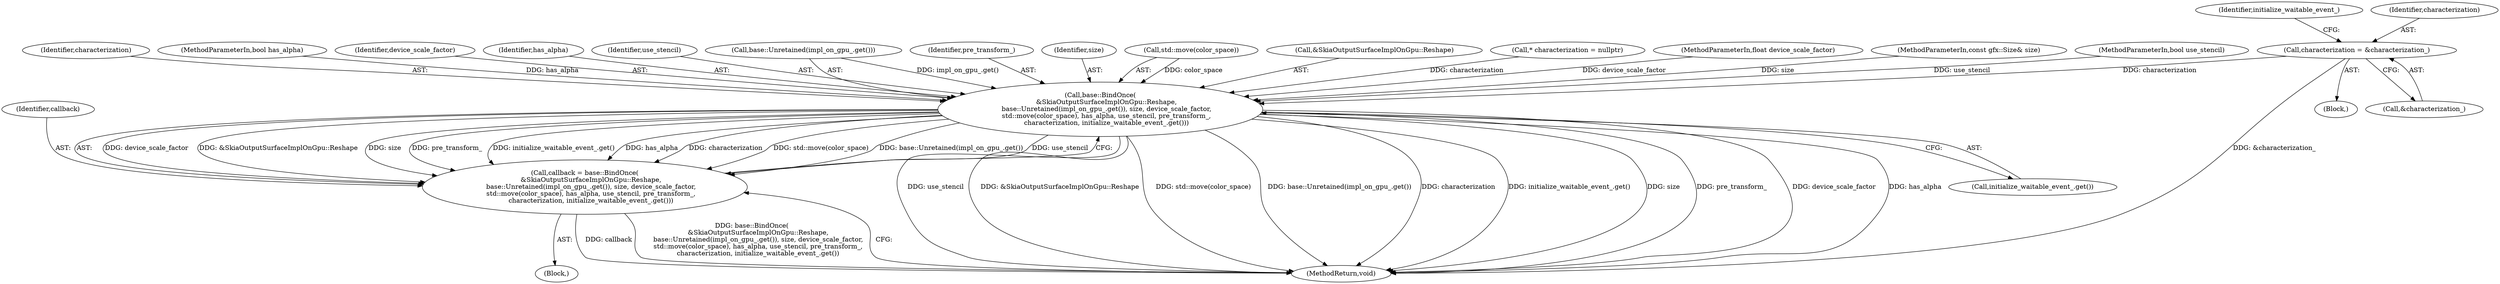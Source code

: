 digraph "1_Chrome_41f5b55ab27da6890af96f2f8f0f6dd5bc6cc93c@pointer" {
"1000131" [label="(Call,characterization = &characterization_)"];
"1000147" [label="(Call,base::BindOnce(\n      &SkiaOutputSurfaceImplOnGpu::Reshape,\n      base::Unretained(impl_on_gpu_.get()), size, device_scale_factor,\n      std::move(color_space), has_alpha, use_stencil, pre_transform_,\n      characterization, initialize_waitable_event_.get()))"];
"1000145" [label="(Call,callback = base::BindOnce(\n      &SkiaOutputSurfaceImplOnGpu::Reshape,\n      base::Unretained(impl_on_gpu_.get()), size, device_scale_factor,\n      std::move(color_space), has_alpha, use_stencil, pre_transform_,\n      characterization, initialize_waitable_event_.get()))"];
"1000161" [label="(MethodReturn,void)"];
"1000160" [label="(Call,initialize_waitable_event_.get())"];
"1000159" [label="(Identifier,characterization)"];
"1000104" [label="(MethodParameterIn,bool has_alpha)"];
"1000153" [label="(Identifier,device_scale_factor)"];
"1000156" [label="(Identifier,has_alpha)"];
"1000157" [label="(Identifier,use_stencil)"];
"1000146" [label="(Identifier,callback)"];
"1000136" [label="(Identifier,initialize_waitable_event_)"];
"1000150" [label="(Call,base::Unretained(impl_on_gpu_.get()))"];
"1000145" [label="(Call,callback = base::BindOnce(\n      &SkiaOutputSurfaceImplOnGpu::Reshape,\n      base::Unretained(impl_on_gpu_.get()), size, device_scale_factor,\n      std::move(color_space), has_alpha, use_stencil, pre_transform_,\n      characterization, initialize_waitable_event_.get()))"];
"1000158" [label="(Identifier,pre_transform_)"];
"1000152" [label="(Identifier,size)"];
"1000154" [label="(Call,std::move(color_space))"];
"1000106" [label="(Block,)"];
"1000148" [label="(Call,&SkiaOutputSurfaceImplOnGpu::Reshape)"];
"1000147" [label="(Call,base::BindOnce(\n      &SkiaOutputSurfaceImplOnGpu::Reshape,\n      base::Unretained(impl_on_gpu_.get()), size, device_scale_factor,\n      std::move(color_space), has_alpha, use_stencil, pre_transform_,\n      characterization, initialize_waitable_event_.get()))"];
"1000117" [label="(Call,* characterization = nullptr)"];
"1000130" [label="(Block,)"];
"1000132" [label="(Identifier,characterization)"];
"1000133" [label="(Call,&characterization_)"];
"1000102" [label="(MethodParameterIn,float device_scale_factor)"];
"1000101" [label="(MethodParameterIn,const gfx::Size& size)"];
"1000105" [label="(MethodParameterIn,bool use_stencil)"];
"1000131" [label="(Call,characterization = &characterization_)"];
"1000131" -> "1000130"  [label="AST: "];
"1000131" -> "1000133"  [label="CFG: "];
"1000132" -> "1000131"  [label="AST: "];
"1000133" -> "1000131"  [label="AST: "];
"1000136" -> "1000131"  [label="CFG: "];
"1000131" -> "1000161"  [label="DDG: &characterization_"];
"1000131" -> "1000147"  [label="DDG: characterization"];
"1000147" -> "1000145"  [label="AST: "];
"1000147" -> "1000160"  [label="CFG: "];
"1000148" -> "1000147"  [label="AST: "];
"1000150" -> "1000147"  [label="AST: "];
"1000152" -> "1000147"  [label="AST: "];
"1000153" -> "1000147"  [label="AST: "];
"1000154" -> "1000147"  [label="AST: "];
"1000156" -> "1000147"  [label="AST: "];
"1000157" -> "1000147"  [label="AST: "];
"1000158" -> "1000147"  [label="AST: "];
"1000159" -> "1000147"  [label="AST: "];
"1000160" -> "1000147"  [label="AST: "];
"1000145" -> "1000147"  [label="CFG: "];
"1000147" -> "1000161"  [label="DDG: use_stencil"];
"1000147" -> "1000161"  [label="DDG: &SkiaOutputSurfaceImplOnGpu::Reshape"];
"1000147" -> "1000161"  [label="DDG: std::move(color_space)"];
"1000147" -> "1000161"  [label="DDG: base::Unretained(impl_on_gpu_.get())"];
"1000147" -> "1000161"  [label="DDG: characterization"];
"1000147" -> "1000161"  [label="DDG: initialize_waitable_event_.get()"];
"1000147" -> "1000161"  [label="DDG: size"];
"1000147" -> "1000161"  [label="DDG: pre_transform_"];
"1000147" -> "1000161"  [label="DDG: device_scale_factor"];
"1000147" -> "1000161"  [label="DDG: has_alpha"];
"1000147" -> "1000145"  [label="DDG: device_scale_factor"];
"1000147" -> "1000145"  [label="DDG: &SkiaOutputSurfaceImplOnGpu::Reshape"];
"1000147" -> "1000145"  [label="DDG: size"];
"1000147" -> "1000145"  [label="DDG: pre_transform_"];
"1000147" -> "1000145"  [label="DDG: initialize_waitable_event_.get()"];
"1000147" -> "1000145"  [label="DDG: has_alpha"];
"1000147" -> "1000145"  [label="DDG: characterization"];
"1000147" -> "1000145"  [label="DDG: std::move(color_space)"];
"1000147" -> "1000145"  [label="DDG: base::Unretained(impl_on_gpu_.get())"];
"1000147" -> "1000145"  [label="DDG: use_stencil"];
"1000150" -> "1000147"  [label="DDG: impl_on_gpu_.get()"];
"1000101" -> "1000147"  [label="DDG: size"];
"1000102" -> "1000147"  [label="DDG: device_scale_factor"];
"1000154" -> "1000147"  [label="DDG: color_space"];
"1000104" -> "1000147"  [label="DDG: has_alpha"];
"1000105" -> "1000147"  [label="DDG: use_stencil"];
"1000117" -> "1000147"  [label="DDG: characterization"];
"1000145" -> "1000106"  [label="AST: "];
"1000146" -> "1000145"  [label="AST: "];
"1000161" -> "1000145"  [label="CFG: "];
"1000145" -> "1000161"  [label="DDG: callback"];
"1000145" -> "1000161"  [label="DDG: base::BindOnce(\n      &SkiaOutputSurfaceImplOnGpu::Reshape,\n      base::Unretained(impl_on_gpu_.get()), size, device_scale_factor,\n      std::move(color_space), has_alpha, use_stencil, pre_transform_,\n      characterization, initialize_waitable_event_.get())"];
}
